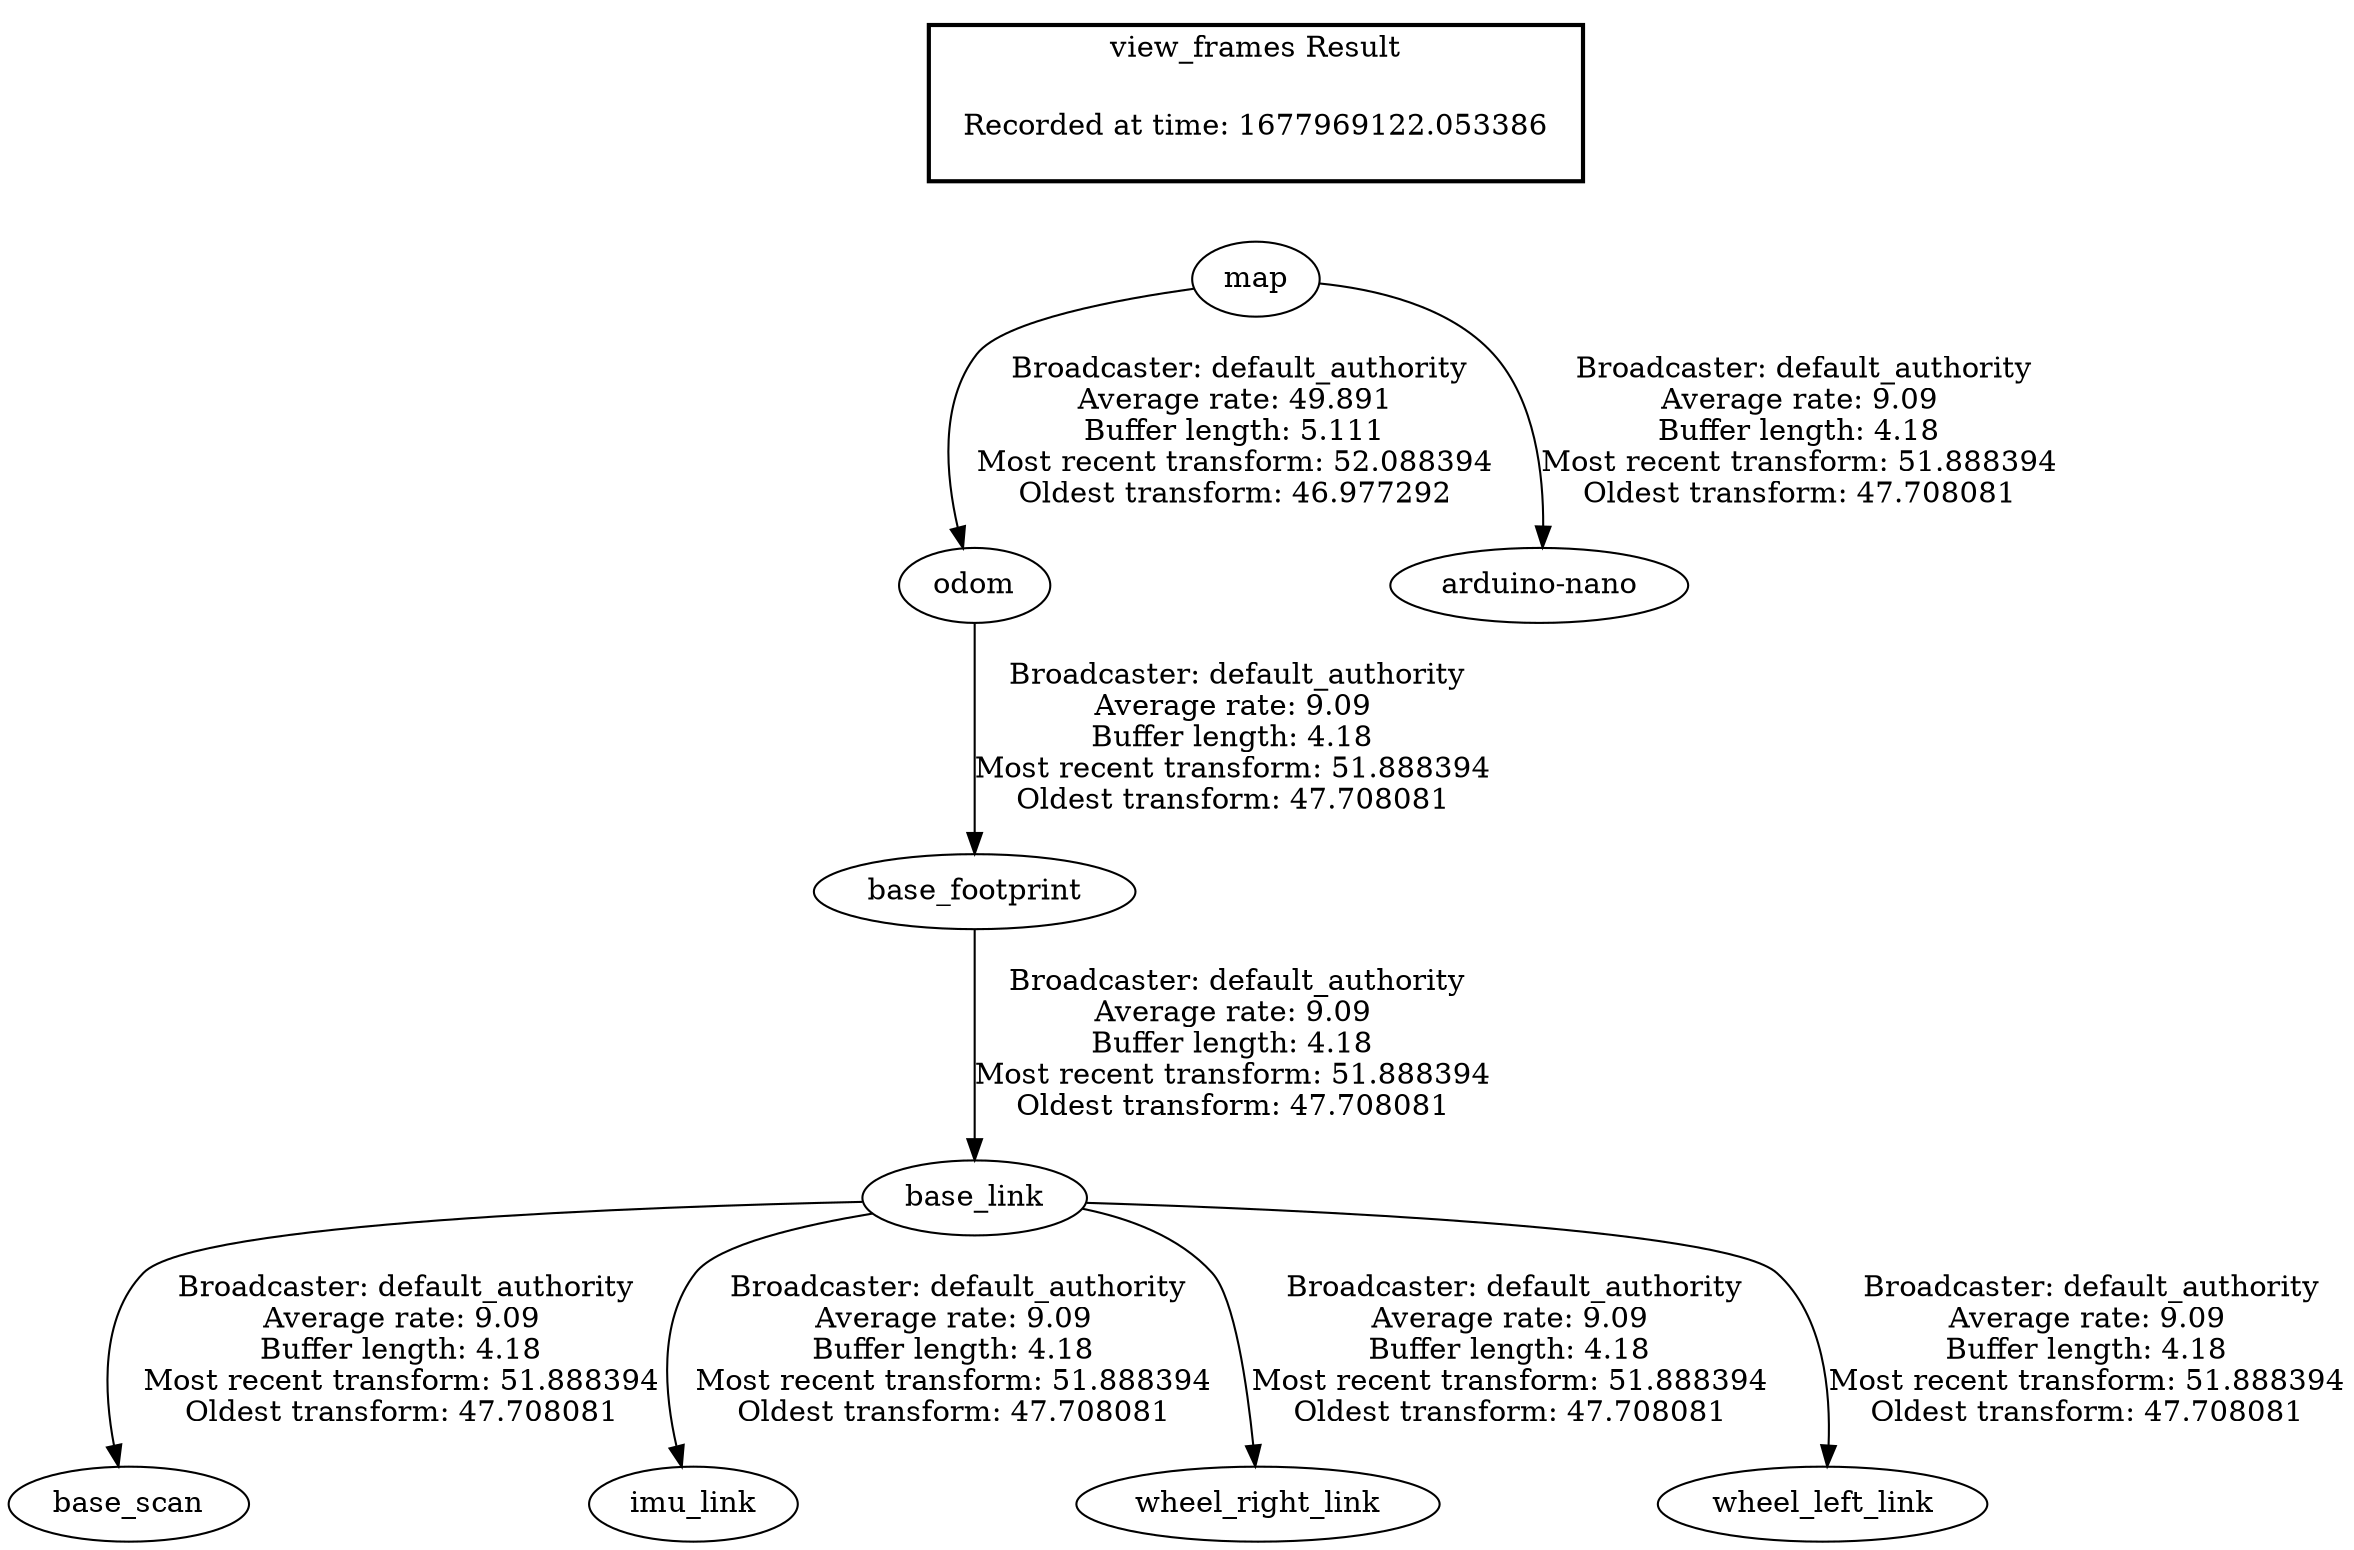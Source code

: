 digraph G {
"map" -> "odom"[label=" Broadcaster: default_authority\nAverage rate: 49.891\nBuffer length: 5.111\nMost recent transform: 52.088394\nOldest transform: 46.977292\n"];
"map" -> "arduino-nano"[label=" Broadcaster: default_authority\nAverage rate: 9.09\nBuffer length: 4.18\nMost recent transform: 51.888394\nOldest transform: 47.708081\n"];
"odom" -> "base_footprint"[label=" Broadcaster: default_authority\nAverage rate: 9.09\nBuffer length: 4.18\nMost recent transform: 51.888394\nOldest transform: 47.708081\n"];
"base_footprint" -> "base_link"[label=" Broadcaster: default_authority\nAverage rate: 9.09\nBuffer length: 4.18\nMost recent transform: 51.888394\nOldest transform: 47.708081\n"];
"base_link" -> "base_scan"[label=" Broadcaster: default_authority\nAverage rate: 9.09\nBuffer length: 4.18\nMost recent transform: 51.888394\nOldest transform: 47.708081\n"];
"base_link" -> "imu_link"[label=" Broadcaster: default_authority\nAverage rate: 9.09\nBuffer length: 4.18\nMost recent transform: 51.888394\nOldest transform: 47.708081\n"];
"base_link" -> "wheel_right_link"[label=" Broadcaster: default_authority\nAverage rate: 9.09\nBuffer length: 4.18\nMost recent transform: 51.888394\nOldest transform: 47.708081\n"];
"base_link" -> "wheel_left_link"[label=" Broadcaster: default_authority\nAverage rate: 9.09\nBuffer length: 4.18\nMost recent transform: 51.888394\nOldest transform: 47.708081\n"];
edge [style=invis];
 subgraph cluster_legend { style=bold; color=black; label ="view_frames Result";
"Recorded at time: 1677969122.053386"[ shape=plaintext ] ;
}->"map";
}